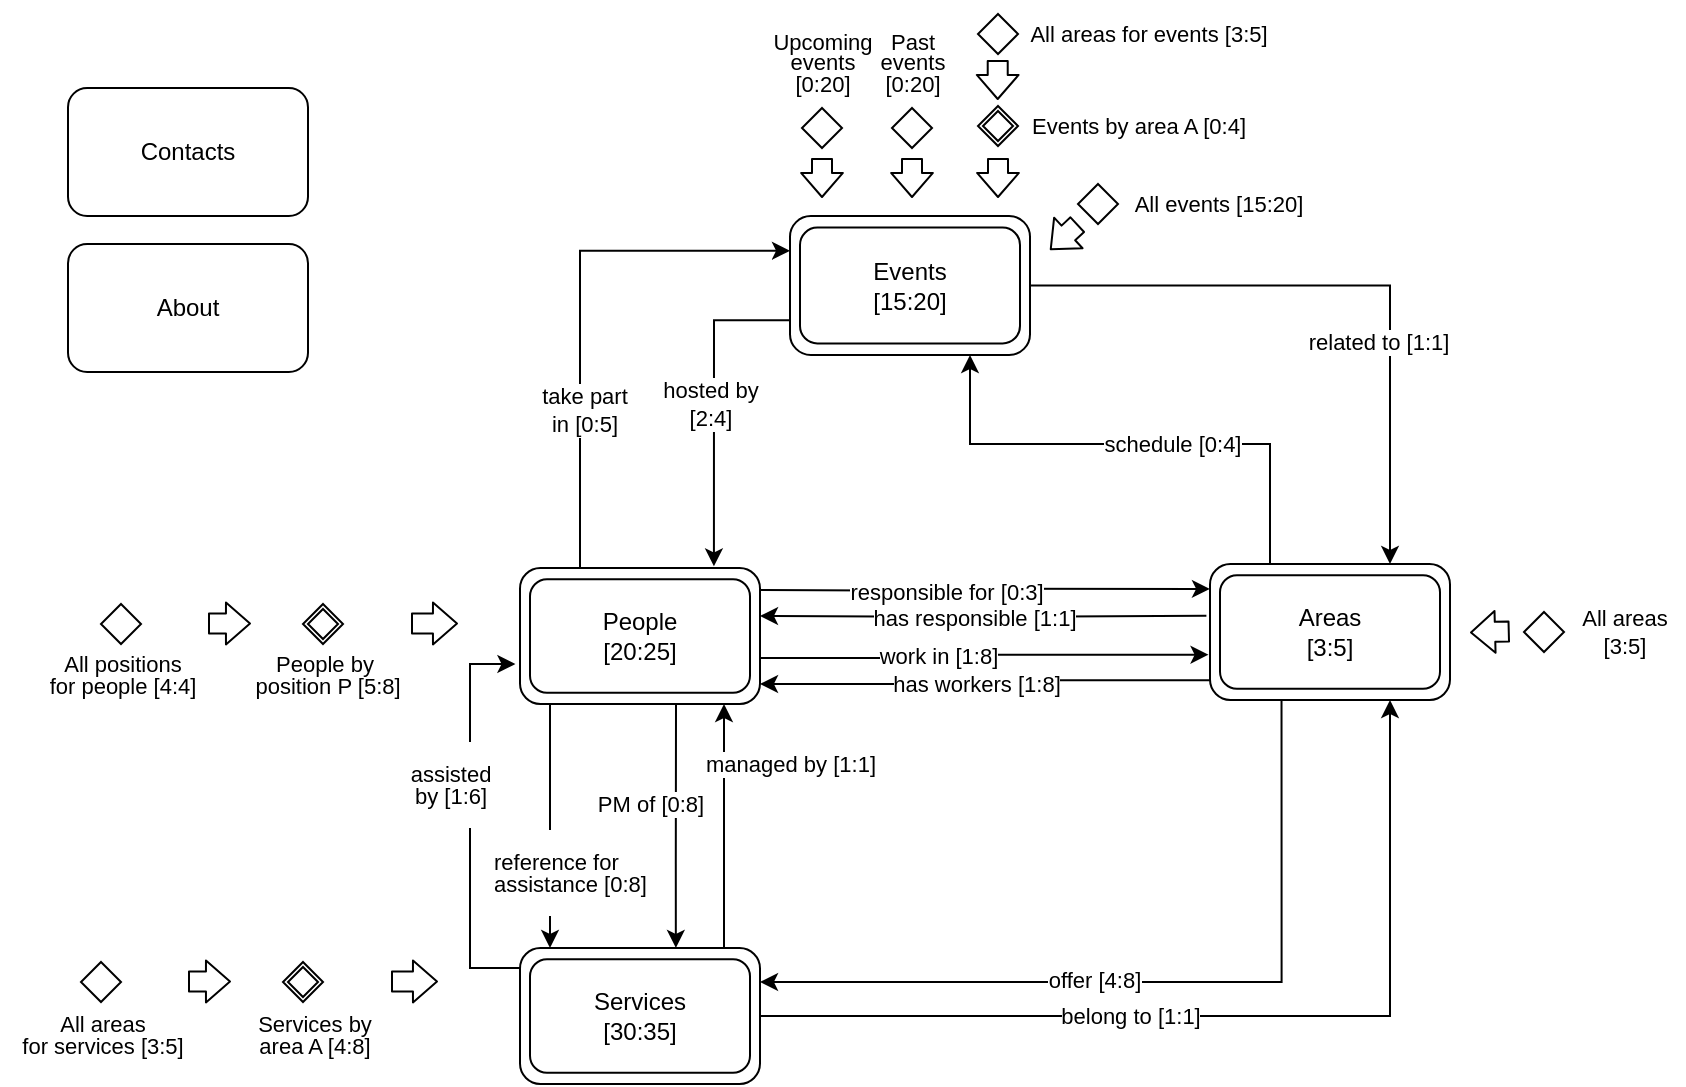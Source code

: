 <mxfile version="14.5.0" type="device"><diagram id="WO7Ajb4kS-5hXxbeCt3a" name="Pagina-1"><mxGraphModel dx="1032" dy="2857" grid="1" gridSize="10" guides="1" tooltips="1" connect="1" arrows="1" fold="1" page="1" pageScale="1" pageWidth="1654" pageHeight="2336" math="0" shadow="0"><root><mxCell id="0"/><mxCell id="1" parent="0"/><mxCell id="2VBLItTMHdDEBhTL7Nxq-26" style="edgeStyle=orthogonalEdgeStyle;rounded=0;orthogonalLoop=1;jettySize=auto;html=1;endArrow=none;endFill=0;startArrow=classic;startFill=1;entryX=0.002;entryY=0.855;entryDx=0;entryDy=0;entryPerimeter=0;" parent="1" target="2VBLItTMHdDEBhTL7Nxq-12" edge="1"><mxGeometry relative="1" as="geometry"><mxPoint x="745" y="330" as="sourcePoint"/><mxPoint x="890" y="330.25" as="targetPoint"/><Array as="points"><mxPoint x="875" y="330"/></Array></mxGeometry></mxCell><mxCell id="2VBLItTMHdDEBhTL7Nxq-27" value="has workers [1:8]" style="edgeLabel;html=1;align=center;verticalAlign=middle;resizable=0;points=[];" parent="2VBLItTMHdDEBhTL7Nxq-26" vertex="1" connectable="0"><mxGeometry x="-0.181" relative="1" as="geometry"><mxPoint x="14.76" as="offset"/></mxGeometry></mxCell><mxCell id="2VBLItTMHdDEBhTL7Nxq-4" value="About" style="rounded=1;whiteSpace=wrap;html=1;sketch=0;" parent="1" vertex="1"><mxGeometry x="399" y="110" width="120" height="64" as="geometry"/></mxCell><mxCell id="2VBLItTMHdDEBhTL7Nxq-7" value="" style="group" parent="1" vertex="1" connectable="0"><mxGeometry x="625" y="272" width="120" height="68" as="geometry"/></mxCell><mxCell id="2VBLItTMHdDEBhTL7Nxq-8" value="" style="group" parent="2VBLItTMHdDEBhTL7Nxq-7" vertex="1" connectable="0"><mxGeometry width="120" height="68" as="geometry"/></mxCell><mxCell id="2VBLItTMHdDEBhTL7Nxq-3" value="" style="rounded=1;whiteSpace=wrap;html=1;perimeterSpacing=0;sketch=0;" parent="2VBLItTMHdDEBhTL7Nxq-8" vertex="1"><mxGeometry width="120" height="68" as="geometry"/></mxCell><mxCell id="2VBLItTMHdDEBhTL7Nxq-6" value="People&lt;br&gt;[20:25]" style="rounded=1;whiteSpace=wrap;html=1;sketch=0;" parent="2VBLItTMHdDEBhTL7Nxq-8" vertex="1"><mxGeometry x="5" y="5.667" width="110" height="56.667" as="geometry"/></mxCell><mxCell id="2VBLItTMHdDEBhTL7Nxq-81" style="edgeStyle=orthogonalEdgeStyle;rounded=0;orthogonalLoop=1;jettySize=auto;html=1;entryX=1;entryY=0.5;entryDx=0;entryDy=0;startArrow=classic;startFill=1;endArrow=none;endFill=0;exitX=0.75;exitY=1;exitDx=0;exitDy=0;" parent="1" source="2VBLItTMHdDEBhTL7Nxq-12" target="2VBLItTMHdDEBhTL7Nxq-14" edge="1"><mxGeometry relative="1" as="geometry"><Array as="points"><mxPoint x="1060" y="496"/></Array><mxPoint x="1080" y="350" as="sourcePoint"/></mxGeometry></mxCell><mxCell id="2VBLItTMHdDEBhTL7Nxq-83" value="belong to [1:1]" style="edgeLabel;html=1;align=center;verticalAlign=middle;resizable=0;points=[];" parent="2VBLItTMHdDEBhTL7Nxq-81" vertex="1" connectable="0"><mxGeometry x="0.22" relative="1" as="geometry"><mxPoint as="offset"/></mxGeometry></mxCell><mxCell id="2VBLItTMHdDEBhTL7Nxq-105" style="edgeStyle=orthogonalEdgeStyle;rounded=0;orthogonalLoop=1;jettySize=auto;html=1;entryX=1;entryY=0.5;entryDx=0;entryDy=0;startArrow=classic;startFill=1;endArrow=none;endFill=0;exitX=0.75;exitY=0;exitDx=0;exitDy=0;" parent="1" source="2VBLItTMHdDEBhTL7Nxq-12" target="2VBLItTMHdDEBhTL7Nxq-16" edge="1"><mxGeometry relative="1" as="geometry"><Array as="points"><mxPoint x="1060" y="131"/></Array><mxPoint x="1005" y="302" as="sourcePoint"/></mxGeometry></mxCell><mxCell id="2VBLItTMHdDEBhTL7Nxq-109" value="related to [1:1]" style="edgeLabel;html=1;align=center;verticalAlign=middle;resizable=0;points=[];" parent="2VBLItTMHdDEBhTL7Nxq-105" vertex="1" connectable="0"><mxGeometry x="-0.306" relative="1" as="geometry"><mxPoint x="-6.38" y="-0.02" as="offset"/></mxGeometry></mxCell><mxCell id="2VBLItTMHdDEBhTL7Nxq-47" style="edgeStyle=orthogonalEdgeStyle;rounded=0;orthogonalLoop=1;jettySize=auto;html=1;startArrow=classic;startFill=1;endArrow=none;endFill=0;exitX=0.616;exitY=-0.001;exitDx=0;exitDy=0;exitPerimeter=0;" parent="1" edge="1"><mxGeometry relative="1" as="geometry"><mxPoint x="702.92" y="461.94" as="sourcePoint"/><mxPoint x="703" y="340" as="targetPoint"/><Array as="points"><mxPoint x="703" y="420"/><mxPoint x="703" y="420"/></Array></mxGeometry></mxCell><mxCell id="2VBLItTMHdDEBhTL7Nxq-49" value="PM of [0:8]" style="edgeLabel;html=1;align=center;verticalAlign=middle;resizable=0;points=[];" parent="2VBLItTMHdDEBhTL7Nxq-47" vertex="1" connectable="0"><mxGeometry x="0.073" y="2" relative="1" as="geometry"><mxPoint x="-10.94" y="-6.94" as="offset"/></mxGeometry></mxCell><mxCell id="2VBLItTMHdDEBhTL7Nxq-59" style="edgeStyle=orthogonalEdgeStyle;rounded=0;orthogonalLoop=1;jettySize=auto;html=1;exitX=0.5;exitY=0;exitDx=0;exitDy=0;startArrow=classic;startFill=1;endArrow=none;endFill=0;" parent="1" edge="1"><mxGeometry relative="1" as="geometry"><mxPoint x="640" y="462.0" as="sourcePoint"/><mxPoint x="640" y="340" as="targetPoint"/><Array as="points"><mxPoint x="640" y="400"/><mxPoint x="640" y="400"/></Array></mxGeometry></mxCell><mxCell id="2VBLItTMHdDEBhTL7Nxq-61" value="&lt;p style=&quot;line-height: 95%&quot;&gt;reference for &lt;br&gt;assistance [0:8]&lt;/p&gt;" style="edgeLabel;html=1;align=left;verticalAlign=middle;resizable=0;points=[];" parent="2VBLItTMHdDEBhTL7Nxq-59" vertex="1" connectable="0"><mxGeometry x="-0.298" y="-1" relative="1" as="geometry"><mxPoint x="-31" y="4.26" as="offset"/></mxGeometry></mxCell><mxCell id="2VBLItTMHdDEBhTL7Nxq-79" style="edgeStyle=orthogonalEdgeStyle;rounded=0;orthogonalLoop=1;jettySize=auto;html=1;exitX=1;exitY=0.25;exitDx=0;exitDy=0;entryX=0.298;entryY=0.981;entryDx=0;entryDy=0;entryPerimeter=0;startArrow=classic;startFill=1;endArrow=none;endFill=0;" parent="1" source="2VBLItTMHdDEBhTL7Nxq-14" target="2VBLItTMHdDEBhTL7Nxq-12" edge="1"><mxGeometry relative="1" as="geometry"/></mxCell><mxCell id="2VBLItTMHdDEBhTL7Nxq-84" value="offer [4:8]" style="edgeLabel;html=1;align=center;verticalAlign=middle;resizable=0;points=[];" parent="2VBLItTMHdDEBhTL7Nxq-79" vertex="1" connectable="0"><mxGeometry x="-0.172" y="1" relative="1" as="geometry"><mxPoint as="offset"/></mxGeometry></mxCell><mxCell id="2VBLItTMHdDEBhTL7Nxq-97" style="edgeStyle=orthogonalEdgeStyle;rounded=0;orthogonalLoop=1;jettySize=auto;html=1;exitX=0.75;exitY=1;exitDx=0;exitDy=0;entryX=0.25;entryY=0;entryDx=0;entryDy=0;startArrow=classic;startFill=1;endArrow=none;endFill=0;" parent="1" source="2VBLItTMHdDEBhTL7Nxq-16" target="2VBLItTMHdDEBhTL7Nxq-12" edge="1"><mxGeometry relative="1" as="geometry"><Array as="points"><mxPoint x="850" y="210"/><mxPoint x="1000" y="210"/></Array></mxGeometry></mxCell><mxCell id="2VBLItTMHdDEBhTL7Nxq-99" value="schedule [0:4]" style="edgeLabel;html=1;align=center;verticalAlign=middle;resizable=0;points=[];" parent="2VBLItTMHdDEBhTL7Nxq-97" vertex="1" connectable="0"><mxGeometry x="0.456" y="-1" relative="1" as="geometry"><mxPoint x="-40.5" y="-1.5" as="offset"/></mxGeometry></mxCell><mxCell id="2VBLItTMHdDEBhTL7Nxq-20" style="edgeStyle=orthogonalEdgeStyle;rounded=0;orthogonalLoop=1;jettySize=auto;html=1;entryX=0;entryY=0.183;entryDx=0;entryDy=0;entryPerimeter=0;" parent="1" target="2VBLItTMHdDEBhTL7Nxq-12" edge="1"><mxGeometry relative="1" as="geometry"><mxPoint x="745" y="283" as="sourcePoint"/><mxPoint x="855" y="283" as="targetPoint"/></mxGeometry></mxCell><mxCell id="2VBLItTMHdDEBhTL7Nxq-21" value="responsible for [0:3]" style="edgeLabel;html=1;align=center;verticalAlign=middle;resizable=0;points=[];" parent="2VBLItTMHdDEBhTL7Nxq-20" vertex="1" connectable="0"><mxGeometry x="-0.181" relative="1" as="geometry"><mxPoint as="offset"/></mxGeometry></mxCell><mxCell id="2VBLItTMHdDEBhTL7Nxq-22" style="edgeStyle=orthogonalEdgeStyle;rounded=0;orthogonalLoop=1;jettySize=auto;html=1;entryX=-0.015;entryY=0.381;entryDx=0;entryDy=0;endArrow=none;endFill=0;startArrow=classic;startFill=1;entryPerimeter=0;" parent="1" target="2VBLItTMHdDEBhTL7Nxq-12" edge="1"><mxGeometry relative="1" as="geometry"><mxPoint x="745" y="296" as="sourcePoint"/><mxPoint x="855" y="296" as="targetPoint"/></mxGeometry></mxCell><mxCell id="2VBLItTMHdDEBhTL7Nxq-23" value="has responsible [1:1]" style="edgeLabel;html=1;align=center;verticalAlign=middle;resizable=0;points=[];" parent="2VBLItTMHdDEBhTL7Nxq-22" vertex="1" connectable="0"><mxGeometry x="-0.181" relative="1" as="geometry"><mxPoint x="14.76" as="offset"/></mxGeometry></mxCell><mxCell id="2VBLItTMHdDEBhTL7Nxq-24" style="edgeStyle=orthogonalEdgeStyle;rounded=0;orthogonalLoop=1;jettySize=auto;html=1;entryX=-0.006;entryY=0.667;entryDx=0;entryDy=0;entryPerimeter=0;" parent="1" target="2VBLItTMHdDEBhTL7Nxq-12" edge="1"><mxGeometry relative="1" as="geometry"><mxPoint x="745" y="313.52" as="sourcePoint"/><mxPoint x="883" y="317" as="targetPoint"/><Array as="points"><mxPoint x="745" y="317"/><mxPoint x="815" y="317"/></Array></mxGeometry></mxCell><mxCell id="2VBLItTMHdDEBhTL7Nxq-25" value="work in [1:8]" style="edgeLabel;html=1;align=center;verticalAlign=middle;resizable=0;points=[];" parent="2VBLItTMHdDEBhTL7Nxq-24" vertex="1" connectable="0"><mxGeometry x="-0.181" relative="1" as="geometry"><mxPoint as="offset"/></mxGeometry></mxCell><mxCell id="2VBLItTMHdDEBhTL7Nxq-38" value="&lt;p style=&quot;line-height: 95%&quot;&gt;People by&lt;br style=&quot;font-size: 11px&quot;&gt;&amp;nbsp;position P [5:8]&lt;/p&gt;" style="text;html=1;align=center;verticalAlign=middle;resizable=0;points=[];autosize=1;fontSize=11;" parent="1" vertex="1"><mxGeometry x="481.5" y="300" width="90" height="50" as="geometry"/></mxCell><mxCell id="2VBLItTMHdDEBhTL7Nxq-42" value="&lt;p style=&quot;line-height: 95%&quot;&gt;All positions&lt;br style=&quot;font-size: 11px&quot;&gt;for people [4:4]&lt;/p&gt;" style="text;html=1;align=center;verticalAlign=middle;resizable=0;points=[];autosize=1;fontSize=11;" parent="1" vertex="1"><mxGeometry x="380.5" y="300" width="90" height="50" as="geometry"/></mxCell><mxCell id="2VBLItTMHdDEBhTL7Nxq-46" style="edgeStyle=orthogonalEdgeStyle;rounded=0;orthogonalLoop=1;jettySize=auto;html=1;entryX=0.75;entryY=0;entryDx=0;entryDy=0;startArrow=classic;startFill=1;endArrow=none;endFill=0;" parent="1" edge="1"><mxGeometry relative="1" as="geometry"><mxPoint x="727" y="340" as="sourcePoint"/><mxPoint x="727" y="462.0" as="targetPoint"/></mxGeometry></mxCell><mxCell id="2VBLItTMHdDEBhTL7Nxq-48" value="managed by [1:1]" style="edgeLabel;html=1;align=center;verticalAlign=middle;resizable=0;points=[];" parent="2VBLItTMHdDEBhTL7Nxq-46" vertex="1" connectable="0"><mxGeometry x="-0.063" y="-1" relative="1" as="geometry"><mxPoint x="34" y="-27" as="offset"/></mxGeometry></mxCell><mxCell id="2VBLItTMHdDEBhTL7Nxq-58" style="edgeStyle=orthogonalEdgeStyle;rounded=0;orthogonalLoop=1;jettySize=auto;html=1;entryX=0;entryY=0.167;entryDx=0;entryDy=0;startArrow=classic;startFill=1;endArrow=none;endFill=0;exitX=-0.019;exitY=0.706;exitDx=0;exitDy=0;exitPerimeter=0;entryPerimeter=0;" parent="1" source="2VBLItTMHdDEBhTL7Nxq-3" target="2VBLItTMHdDEBhTL7Nxq-14" edge="1"><mxGeometry relative="1" as="geometry"><mxPoint x="600" y="340" as="sourcePoint"/><mxPoint x="600" y="462.0" as="targetPoint"/><Array as="points"><mxPoint x="600" y="320"/><mxPoint x="600" y="472"/><mxPoint x="625" y="472"/></Array></mxGeometry></mxCell><mxCell id="2VBLItTMHdDEBhTL7Nxq-60" value="&lt;p style=&quot;line-height: 95%&quot;&gt;assisted &lt;br&gt;by [1:6]&lt;/p&gt;" style="edgeLabel;html=1;align=center;verticalAlign=middle;resizable=0;points=[];" parent="2VBLItTMHdDEBhTL7Nxq-58" vertex="1" connectable="0"><mxGeometry x="-0.434" y="-2" relative="1" as="geometry"><mxPoint x="-8" y="25.72" as="offset"/></mxGeometry></mxCell><mxCell id="2VBLItTMHdDEBhTL7Nxq-69" value="" style="rhombus;whiteSpace=wrap;html=1;rounded=0;sketch=0;" parent="1" vertex="1"><mxGeometry x="506.5" y="469" width="20" height="20" as="geometry"/></mxCell><mxCell id="2VBLItTMHdDEBhTL7Nxq-70" value="&lt;p style=&quot;line-height: 95% ; font-size: 11px&quot;&gt;Services by &lt;br style=&quot;font-size: 11px&quot;&gt;area A [4:8]&lt;/p&gt;" style="text;html=1;align=center;verticalAlign=middle;resizable=0;points=[];autosize=1;fontSize=11;" parent="1" vertex="1"><mxGeometry x="486.5" y="480" width="70" height="50" as="geometry"/></mxCell><mxCell id="2VBLItTMHdDEBhTL7Nxq-71" value="" style="shape=flexArrow;endArrow=classic;html=1;endWidth=9.903;endSize=3.674;" parent="1" edge="1"><mxGeometry width="50" height="50" relative="1" as="geometry"><mxPoint x="560.5" y="478.76" as="sourcePoint"/><mxPoint x="584" y="478.76" as="targetPoint"/></mxGeometry></mxCell><mxCell id="2VBLItTMHdDEBhTL7Nxq-72" value="" style="rhombus;whiteSpace=wrap;html=1;rounded=0;sketch=0;" parent="1" vertex="1"><mxGeometry x="509" y="471.5" width="15" height="15" as="geometry"/></mxCell><mxCell id="2VBLItTMHdDEBhTL7Nxq-73" value="" style="rhombus;whiteSpace=wrap;html=1;rounded=0;sketch=0;" parent="1" vertex="1"><mxGeometry x="405.5" y="469" width="20" height="20" as="geometry"/></mxCell><mxCell id="2VBLItTMHdDEBhTL7Nxq-74" value="&lt;p style=&quot;line-height: 95% ; font-size: 11px&quot;&gt;All areas&lt;br style=&quot;font-size: 11px&quot;&gt;for services [3:5]&lt;/p&gt;" style="text;html=1;align=center;verticalAlign=middle;resizable=0;points=[];autosize=1;fontSize=11;" parent="1" vertex="1"><mxGeometry x="365.5" y="480" width="100" height="50" as="geometry"/></mxCell><mxCell id="2VBLItTMHdDEBhTL7Nxq-75" value="" style="shape=flexArrow;endArrow=classic;html=1;endWidth=9.903;endSize=3.674;" parent="1" edge="1"><mxGeometry width="50" height="50" relative="1" as="geometry"><mxPoint x="459" y="478.76" as="sourcePoint"/><mxPoint x="480.5" y="478.76" as="targetPoint"/></mxGeometry></mxCell><mxCell id="2VBLItTMHdDEBhTL7Nxq-89" value="" style="rhombus;whiteSpace=wrap;html=1;rounded=0;sketch=0;" parent="1" vertex="1"><mxGeometry x="1127" y="294" width="20" height="20" as="geometry"/></mxCell><mxCell id="2VBLItTMHdDEBhTL7Nxq-90" value="All areas&lt;br style=&quot;font-size: 11px;&quot;&gt;[3:5]" style="text;html=1;align=center;verticalAlign=middle;resizable=0;points=[];autosize=1;fontSize=11;" parent="1" vertex="1"><mxGeometry x="1147" y="289" width="60" height="30" as="geometry"/></mxCell><mxCell id="2VBLItTMHdDEBhTL7Nxq-94" value="Contacts" style="rounded=1;whiteSpace=wrap;html=1;sketch=0;" parent="1" vertex="1"><mxGeometry x="399" y="32" width="120" height="64" as="geometry"/></mxCell><mxCell id="2VBLItTMHdDEBhTL7Nxq-111" value="" style="rhombus;whiteSpace=wrap;html=1;rounded=0;sketch=0;" parent="1" vertex="1"><mxGeometry x="854" y="41" width="20" height="20" as="geometry"/></mxCell><mxCell id="2VBLItTMHdDEBhTL7Nxq-112" value="Events by area A [0:4]" style="text;html=1;align=center;verticalAlign=middle;resizable=0;points=[];autosize=1;fontSize=11;" parent="1" vertex="1"><mxGeometry x="874" y="41" width="120" height="20" as="geometry"/></mxCell><mxCell id="2VBLItTMHdDEBhTL7Nxq-113" value="" style="shape=flexArrow;endArrow=classic;html=1;endWidth=9.903;endSize=3.674;" parent="1" edge="1"><mxGeometry width="50" height="50" relative="1" as="geometry"><mxPoint x="864" y="67" as="sourcePoint"/><mxPoint x="864" y="87" as="targetPoint"/></mxGeometry></mxCell><mxCell id="2VBLItTMHdDEBhTL7Nxq-114" value="" style="rhombus;whiteSpace=wrap;html=1;rounded=0;sketch=0;" parent="1" vertex="1"><mxGeometry x="856.5" y="43.5" width="15" height="15" as="geometry"/></mxCell><mxCell id="2VBLItTMHdDEBhTL7Nxq-115" value="" style="rhombus;whiteSpace=wrap;html=1;rounded=0;sketch=0;" parent="1" vertex="1"><mxGeometry x="854" y="-5" width="20" height="20" as="geometry"/></mxCell><mxCell id="2VBLItTMHdDEBhTL7Nxq-116" value="All areas for events [3:5]" style="text;html=1;align=center;verticalAlign=middle;resizable=0;points=[];autosize=1;fontSize=11;" parent="1" vertex="1"><mxGeometry x="874" y="-5" width="130" height="20" as="geometry"/></mxCell><mxCell id="2VBLItTMHdDEBhTL7Nxq-118" value="" style="rhombus;whiteSpace=wrap;html=1;rounded=0;sketch=0;" parent="1" vertex="1"><mxGeometry x="811" y="42" width="20" height="20" as="geometry"/></mxCell><mxCell id="WD43ELY2r2gLaDlyEaQ2-5" value="" style="group" parent="1" vertex="1" connectable="0"><mxGeometry x="970" y="270" width="120" height="68" as="geometry"/></mxCell><mxCell id="2VBLItTMHdDEBhTL7Nxq-12" value="" style="rounded=1;whiteSpace=wrap;html=1;perimeterSpacing=0;sketch=0;" parent="WD43ELY2r2gLaDlyEaQ2-5" vertex="1"><mxGeometry width="120" height="68" as="geometry"/></mxCell><mxCell id="2VBLItTMHdDEBhTL7Nxq-13" value="Areas &lt;br&gt;[3:5]" style="rounded=1;whiteSpace=wrap;html=1;sketch=0;" parent="WD43ELY2r2gLaDlyEaQ2-5" vertex="1"><mxGeometry x="5" y="5.667" width="110" height="56.667" as="geometry"/></mxCell><mxCell id="WD43ELY2r2gLaDlyEaQ2-8" value="" style="shape=flexArrow;endArrow=classic;html=1;endWidth=9.903;endSize=3.674;" parent="1" edge="1"><mxGeometry width="50" height="50" relative="1" as="geometry"><mxPoint x="1119.88" y="303.75" as="sourcePoint"/><mxPoint x="1100" y="304.25" as="targetPoint"/></mxGeometry></mxCell><mxCell id="WD43ELY2r2gLaDlyEaQ2-9" value="" style="shape=flexArrow;endArrow=classic;html=1;endWidth=9.903;endSize=3.674;" parent="1" edge="1"><mxGeometry width="50" height="50" relative="1" as="geometry"><mxPoint x="863.86" y="18" as="sourcePoint"/><mxPoint x="863.86" y="38" as="targetPoint"/></mxGeometry></mxCell><mxCell id="WD43ELY2r2gLaDlyEaQ2-10" value="" style="shape=flexArrow;endArrow=classic;html=1;endWidth=9.903;endSize=3.674;" parent="1" edge="1"><mxGeometry width="50" height="50" relative="1" as="geometry"><mxPoint x="821" y="67" as="sourcePoint"/><mxPoint x="821" y="87.0" as="targetPoint"/></mxGeometry></mxCell><mxCell id="WD43ELY2r2gLaDlyEaQ2-14" value="" style="group" parent="1" vertex="1" connectable="0"><mxGeometry x="760" y="96" width="120" height="69.5" as="geometry"/></mxCell><mxCell id="2VBLItTMHdDEBhTL7Nxq-16" value="" style="rounded=1;whiteSpace=wrap;html=1;perimeterSpacing=0;sketch=0;" parent="WD43ELY2r2gLaDlyEaQ2-14" vertex="1"><mxGeometry width="120" height="69.5" as="geometry"/></mxCell><mxCell id="2VBLItTMHdDEBhTL7Nxq-17" value="Events &lt;br&gt;[15:20]" style="rounded=1;whiteSpace=wrap;html=1;sketch=0;" parent="WD43ELY2r2gLaDlyEaQ2-14" vertex="1"><mxGeometry x="5" y="5.792" width="110" height="57.917" as="geometry"/></mxCell><mxCell id="WD43ELY2r2gLaDlyEaQ2-21" value="" style="group" parent="1" vertex="1" connectable="0"><mxGeometry x="625" y="462" width="120" height="68" as="geometry"/></mxCell><mxCell id="2VBLItTMHdDEBhTL7Nxq-14" value="" style="rounded=1;whiteSpace=wrap;html=1;perimeterSpacing=0;sketch=0;" parent="WD43ELY2r2gLaDlyEaQ2-21" vertex="1"><mxGeometry width="120" height="68" as="geometry"/></mxCell><mxCell id="2VBLItTMHdDEBhTL7Nxq-15" value="Services&lt;br&gt;[30:35]" style="rounded=1;whiteSpace=wrap;html=1;sketch=0;" parent="WD43ELY2r2gLaDlyEaQ2-21" vertex="1"><mxGeometry x="5" y="5.667" width="110" height="56.667" as="geometry"/></mxCell><mxCell id="_94PwG9l2d6AS5cfkMJB-1" value="" style="rhombus;whiteSpace=wrap;html=1;rounded=0;sketch=0;" parent="1" vertex="1"><mxGeometry x="516.5" y="290" width="20" height="20" as="geometry"/></mxCell><mxCell id="_94PwG9l2d6AS5cfkMJB-3" value="" style="shape=flexArrow;endArrow=classic;html=1;endWidth=9.903;endSize=3.674;" parent="1" edge="1"><mxGeometry width="50" height="50" relative="1" as="geometry"><mxPoint x="570.5" y="299.76" as="sourcePoint"/><mxPoint x="594" y="299.76" as="targetPoint"/></mxGeometry></mxCell><mxCell id="_94PwG9l2d6AS5cfkMJB-4" value="" style="rhombus;whiteSpace=wrap;html=1;rounded=0;sketch=0;" parent="1" vertex="1"><mxGeometry x="519" y="292.5" width="15" height="15" as="geometry"/></mxCell><mxCell id="_94PwG9l2d6AS5cfkMJB-5" value="" style="rhombus;whiteSpace=wrap;html=1;rounded=0;sketch=0;" parent="1" vertex="1"><mxGeometry x="415.5" y="290" width="20" height="20" as="geometry"/></mxCell><mxCell id="_94PwG9l2d6AS5cfkMJB-7" value="" style="shape=flexArrow;endArrow=classic;html=1;endWidth=9.903;endSize=3.674;" parent="1" edge="1"><mxGeometry width="50" height="50" relative="1" as="geometry"><mxPoint x="469" y="299.76" as="sourcePoint"/><mxPoint x="490.5" y="299.76" as="targetPoint"/></mxGeometry></mxCell><mxCell id="_94PwG9l2d6AS5cfkMJB-10" style="edgeStyle=orthogonalEdgeStyle;rounded=0;orthogonalLoop=1;jettySize=auto;html=1;exitX=0;exitY=0.75;exitDx=0;exitDy=0;entryX=0.808;entryY=-0.012;entryDx=0;entryDy=0;entryPerimeter=0;" parent="1" source="2VBLItTMHdDEBhTL7Nxq-16" target="2VBLItTMHdDEBhTL7Nxq-3" edge="1"><mxGeometry relative="1" as="geometry"/></mxCell><mxCell id="_94PwG9l2d6AS5cfkMJB-11" style="edgeStyle=orthogonalEdgeStyle;rounded=0;orthogonalLoop=1;jettySize=auto;html=1;exitX=0.25;exitY=0;exitDx=0;exitDy=0;entryX=0;entryY=0.25;entryDx=0;entryDy=0;" parent="1" source="2VBLItTMHdDEBhTL7Nxq-3" target="2VBLItTMHdDEBhTL7Nxq-16" edge="1"><mxGeometry relative="1" as="geometry"/></mxCell><mxCell id="_94PwG9l2d6AS5cfkMJB-13" value="hosted by&lt;br&gt;[2:4]" style="edgeLabel;html=1;align=center;verticalAlign=middle;resizable=0;points=[];" parent="_94PwG9l2d6AS5cfkMJB-11" vertex="1" connectable="0"><mxGeometry x="-0.226" relative="1" as="geometry"><mxPoint x="65" y="19.67" as="offset"/></mxGeometry></mxCell><mxCell id="eslJjD5k3GCez2utym2A-2" value="take part &lt;br&gt;in [0:5]" style="edgeLabel;html=1;align=center;verticalAlign=middle;resizable=0;points=[];" vertex="1" connectable="0" parent="_94PwG9l2d6AS5cfkMJB-11"><mxGeometry x="-0.398" y="-2" relative="1" as="geometry"><mxPoint as="offset"/></mxGeometry></mxCell><mxCell id="eslJjD5k3GCez2utym2A-10" value="" style="rhombus;whiteSpace=wrap;html=1;rounded=0;sketch=0;" vertex="1" parent="1"><mxGeometry x="904" y="80" width="20" height="20" as="geometry"/></mxCell><mxCell id="eslJjD5k3GCez2utym2A-11" value="All events [15:20]" style="text;html=1;align=center;verticalAlign=middle;resizable=0;points=[];autosize=1;fontSize=11;" vertex="1" parent="1"><mxGeometry x="924" y="80" width="100" height="20" as="geometry"/></mxCell><mxCell id="eslJjD5k3GCez2utym2A-15" value="" style="shape=flexArrow;endArrow=classic;html=1;endWidth=9.903;endSize=3.674;" edge="1" parent="1"><mxGeometry width="50" height="50" relative="1" as="geometry"><mxPoint x="904" y="100" as="sourcePoint"/><mxPoint x="890" y="113" as="targetPoint"/><Array as="points"><mxPoint x="890" y="113"/></Array></mxGeometry></mxCell><mxCell id="eslJjD5k3GCez2utym2A-19" value="&lt;p style=&quot;line-height: 95% ; font-size: 11px&quot;&gt;Upcoming &lt;br&gt;events &lt;br&gt;[0:20]&lt;/p&gt;" style="text;html=1;align=center;verticalAlign=middle;resizable=0;points=[];autosize=1;direction=west;" vertex="1" parent="1"><mxGeometry x="741" y="-11.5" width="70" height="60" as="geometry"/></mxCell><mxCell id="eslJjD5k3GCez2utym2A-24" value="" style="rhombus;whiteSpace=wrap;html=1;rounded=0;sketch=0;" vertex="1" parent="1"><mxGeometry x="766" y="42" width="20" height="20" as="geometry"/></mxCell><mxCell id="eslJjD5k3GCez2utym2A-25" value="" style="shape=flexArrow;endArrow=classic;html=1;endWidth=9.903;endSize=3.674;" edge="1" parent="1"><mxGeometry width="50" height="50" relative="1" as="geometry"><mxPoint x="776" y="67" as="sourcePoint"/><mxPoint x="776" y="87.0" as="targetPoint"/></mxGeometry></mxCell><mxCell id="eslJjD5k3GCez2utym2A-28" value="&lt;p style=&quot;line-height: 95% ; font-size: 11px&quot;&gt;Past &lt;br&gt;events &lt;br&gt;[0:20]&lt;/p&gt;" style="text;html=1;align=center;verticalAlign=middle;resizable=0;points=[];autosize=1;" vertex="1" parent="1"><mxGeometry x="796" y="-11.5" width="50" height="60" as="geometry"/></mxCell></root></mxGraphModel></diagram></mxfile>